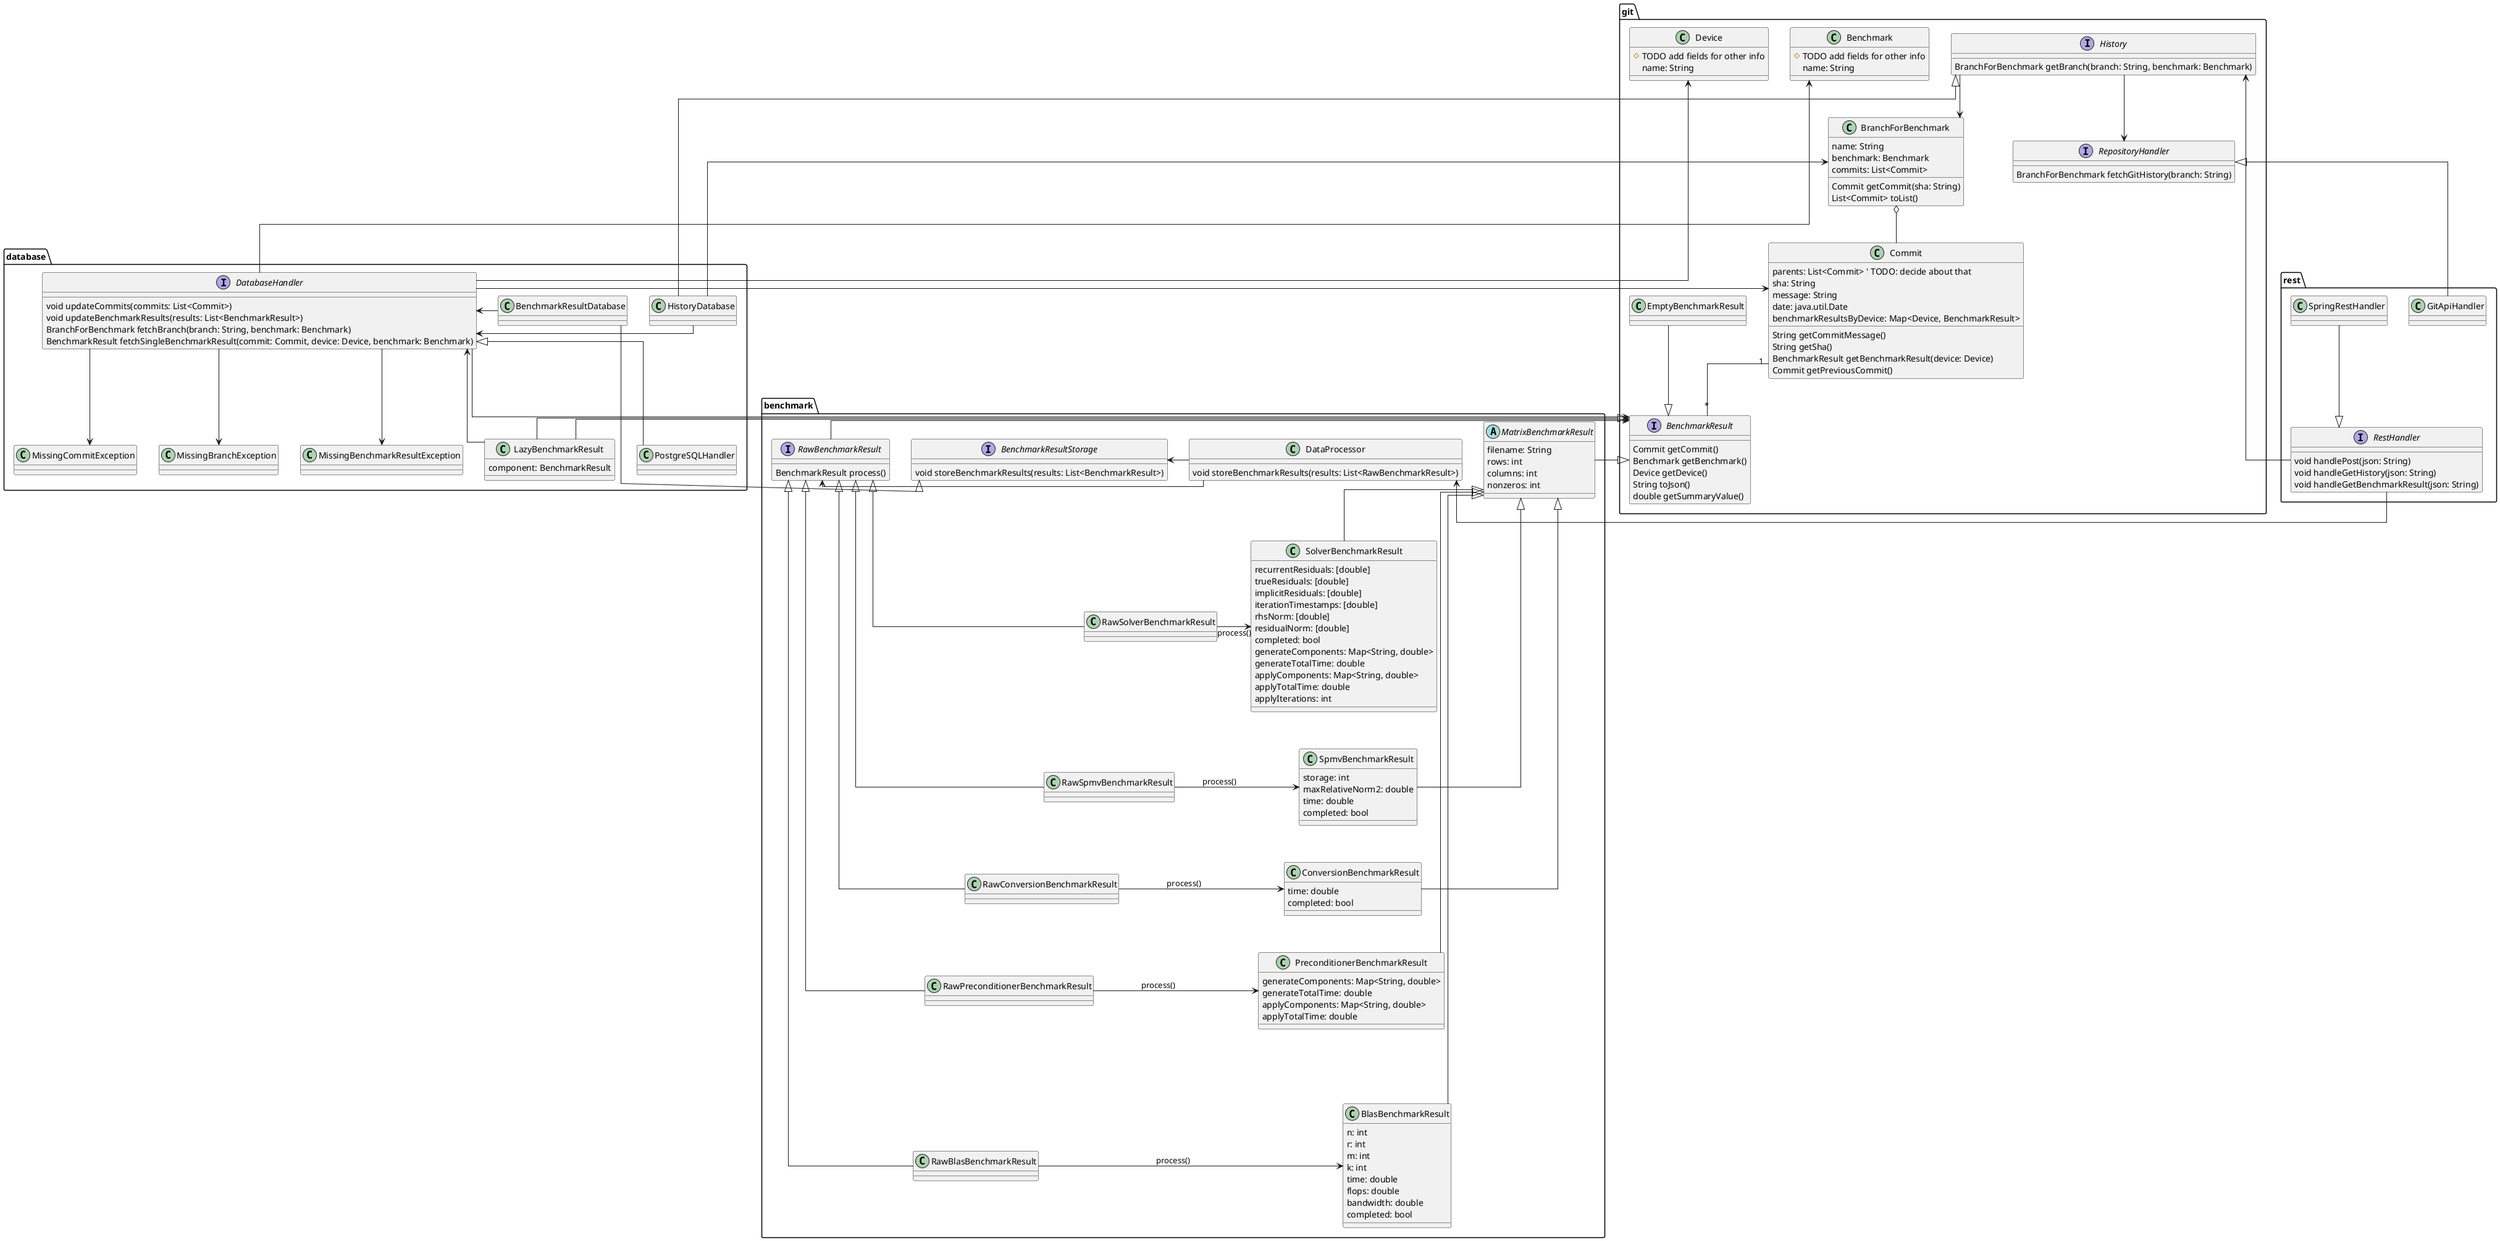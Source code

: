 @startuml backend

skinparam linetype ortho

package git {
  interface History {
   BranchForBenchmark getBranch(branch: String, benchmark: Benchmark)
  }

  interface RepositoryHandler {
    BranchForBenchmark fetchGitHistory(branch: String)
  }

  class Commit {
    parents: List<Commit> ' TODO: decide about that
    sha: String
    message: String
    date: java.util.Date
    benchmarkResultsByDevice: Map<Device, BenchmarkResult>
    String getCommitMessage()
    String getSha()
    BenchmarkResult getBenchmarkResult(device: Device)
    Commit getPreviousCommit()
  }
  
  
  class BranchForBenchmark {
    name: String
    benchmark: Benchmark
    commits: List<Commit>
    Commit getCommit(sha: String)
    List<Commit> toList()
  }
    
  interface BenchmarkResult {
    Commit getCommit()
    Benchmark getBenchmark()
    Device getDevice()
    String toJson()
    double getSummaryValue()
  }

  class Benchmark {
    # TODO add fields for other info
    name: String
  }

  class Device {
    # TODO add fields for other info
    name: String
  }

  class EmptyBenchmarkResult
  EmptyBenchmarkResult --|> BenchmarkResult
  
  History --> BranchForBenchmark
  History --> RepositoryHandler
  
  BranchForBenchmark o-- Commit
  Commit "1" -- "*" BenchmarkResult
}


package rest {
  class GitApiHandler
  class SpringRestHandler
  
  interface RestHandler {
    void handlePost(json: String)
    void handleGetHistory(json: String)
    void handleGetBenchmarkResult(json: String)
  }
   
  SpringRestHandler --|> RestHandler
}

package database {
  class PostgreSQLHandler
  
  interface DatabaseHandler {
    void updateCommits(commits: List<Commit>)
    void updateBenchmarkResults(results: List<BenchmarkResult>)
    BranchForBenchmark fetchBranch(branch: String, benchmark: Benchmark)
    BenchmarkResult fetchSingleBenchmarkResult(commit: Commit, device: Device, benchmark: Benchmark)
  }
  
  class HistoryDatabase

  class MissingCommitException
  class MissingBranchException
  class MissingBenchmarkResultException
  
  DatabaseHandler <- HistoryDatabase
  DatabaseHandler <|-- PostgreSQLHandler
  DatabaseHandler --> MissingCommitException
  DatabaseHandler --> MissingBranchException
  DatabaseHandler --> MissingBenchmarkResultException

  class BenchmarkResultDatabase
  
  DatabaseHandler <- BenchmarkResultDatabase
  
  class LazyBenchmarkResult {
    component: BenchmarkResult
  }

  DatabaseHandler <-- LazyBenchmarkResult
}

package benchmark {
  abstract class MatrixBenchmarkResult {
    filename: String
    rows: int
    columns: int
    nonzeros: int
  }

  interface RawBenchmarkResult {
    BenchmarkResult process()
  } 


  class DataProcessor {
    void storeBenchmarkResults(results: List<RawBenchmarkResult>)
  }

  interface BenchmarkResultStorage {
    void storeBenchmarkResults(results: List<BenchmarkResult>)
  }

  class SolverBenchmarkResult {
    recurrentResiduals: [double]
    trueResiduals: [double]
    implicitResiduals: [double]
    iterationTimestamps: [double]
    rhsNorm: [double]
    residualNorm: [double]
    completed: bool
    generateComponents: Map<String, double>
    generateTotalTime: double
    applyComponents: Map<String, double>
    applyTotalTime: double
    applyIterations: int
  }

  class SpmvBenchmarkResult {
    storage: int
    maxRelativeNorm2: double
    time: double
    completed: bool
  }

  class ConversionBenchmarkResult {
    time: double
    completed: bool
  }

  class PreconditionerBenchmarkResult {
    generateComponents: Map<String, double>
    generateTotalTime: double
    applyComponents: Map<String, double>
    applyTotalTime: double
  }

  class BlasBenchmarkResult {
    n: int
    r: int
    m: int
    k: int
    time: double
    flops: double
    bandwidth: double
    completed: bool
  }

  RawBenchmarkResult <- DataProcessor
  BenchmarkResultStorage <- DataProcessor
  RawBenchmarkResult <|-- RawSolverBenchmarkResult
  RawBenchmarkResult <|--- RawSpmvBenchmarkResult
  RawBenchmarkResult <|---- RawConversionBenchmarkResult
  RawBenchmarkResult <|----- RawPreconditionerBenchmarkResult

  RawBenchmarkResult <|------- RawBlasBenchmarkResult
  
  MatrixBenchmarkResult <|-- SolverBenchmarkResult
  MatrixBenchmarkResult <|--- SpmvBenchmarkResult
  MatrixBenchmarkResult <|---- ConversionBenchmarkResult
  MatrixBenchmarkResult <|----- PreconditionerBenchmarkResult
  MatrixBenchmarkResult <|----- BlasBenchmarkResult

  RawSolverBenchmarkResult -> SolverBenchmarkResult: "process()"
  RawSpmvBenchmarkResult -> SpmvBenchmarkResult: "process()"
  RawConversionBenchmarkResult -> ConversionBenchmarkResult: "process()"
  RawPreconditionerBenchmarkResult -> PreconditionerBenchmarkResult: "process()"
  RawBlasBenchmarkResult -> BlasBenchmarkResult: "process()"
}

History <- RestHandler
History <|- HistoryDatabase
BenchmarkResultStorage <|- BenchmarkResultDatabase
RepositoryHandler <|- GitApiHandler
DatabaseHandler -> Commit
DatabaseHandler -> BenchmarkResult
HistoryDatabase -> BranchForBenchmark
BenchmarkResult <|- LazyBenchmarkResult
BenchmarkResult <|-- MatrixBenchmarkResult
BenchmarkResult <- LazyBenchmarkResult
BenchmarkResult <- RawBenchmarkResult
DataProcessor <- RestHandler

DatabaseHandler -> Device
DatabaseHandler -> Benchmark


@enduml
